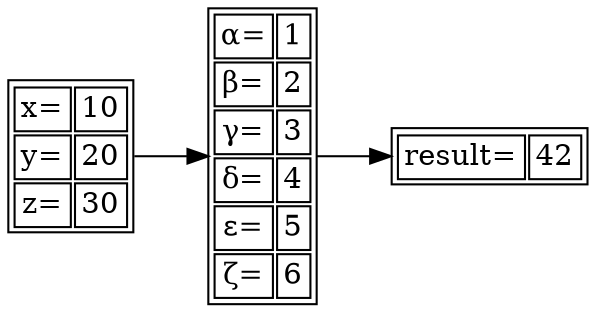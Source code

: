 digraph {
    node [shape=plain]
    rankdir=LR

    a[label=<
<table>
  <tr><td>x=</td><td>10</td></tr>
  <tr><td>y=</td><td>20</td></tr>
  <tr><td>z=</td><td>30</td></tr>
</table>>]

    b[label=<
<table>
  <tr><td>&alpha;=</td><td>1</td></tr>
  <tr><td>&beta;=</td><td>2</td></tr>
  <tr><td>&gamma;=</td><td>3</td></tr>
  <tr><td>&delta;=</td><td>4</td></tr>
  <tr><td>&epsilon;=</td><td>5</td></tr>
  <tr><td>&zeta;=</td><td>6</td></tr>
</table>>]

    c[label=<
<table>
  <tr><td>result=</td><td>42</td></tr>
</table>>]

    a -> b;
    b -> c;
}
